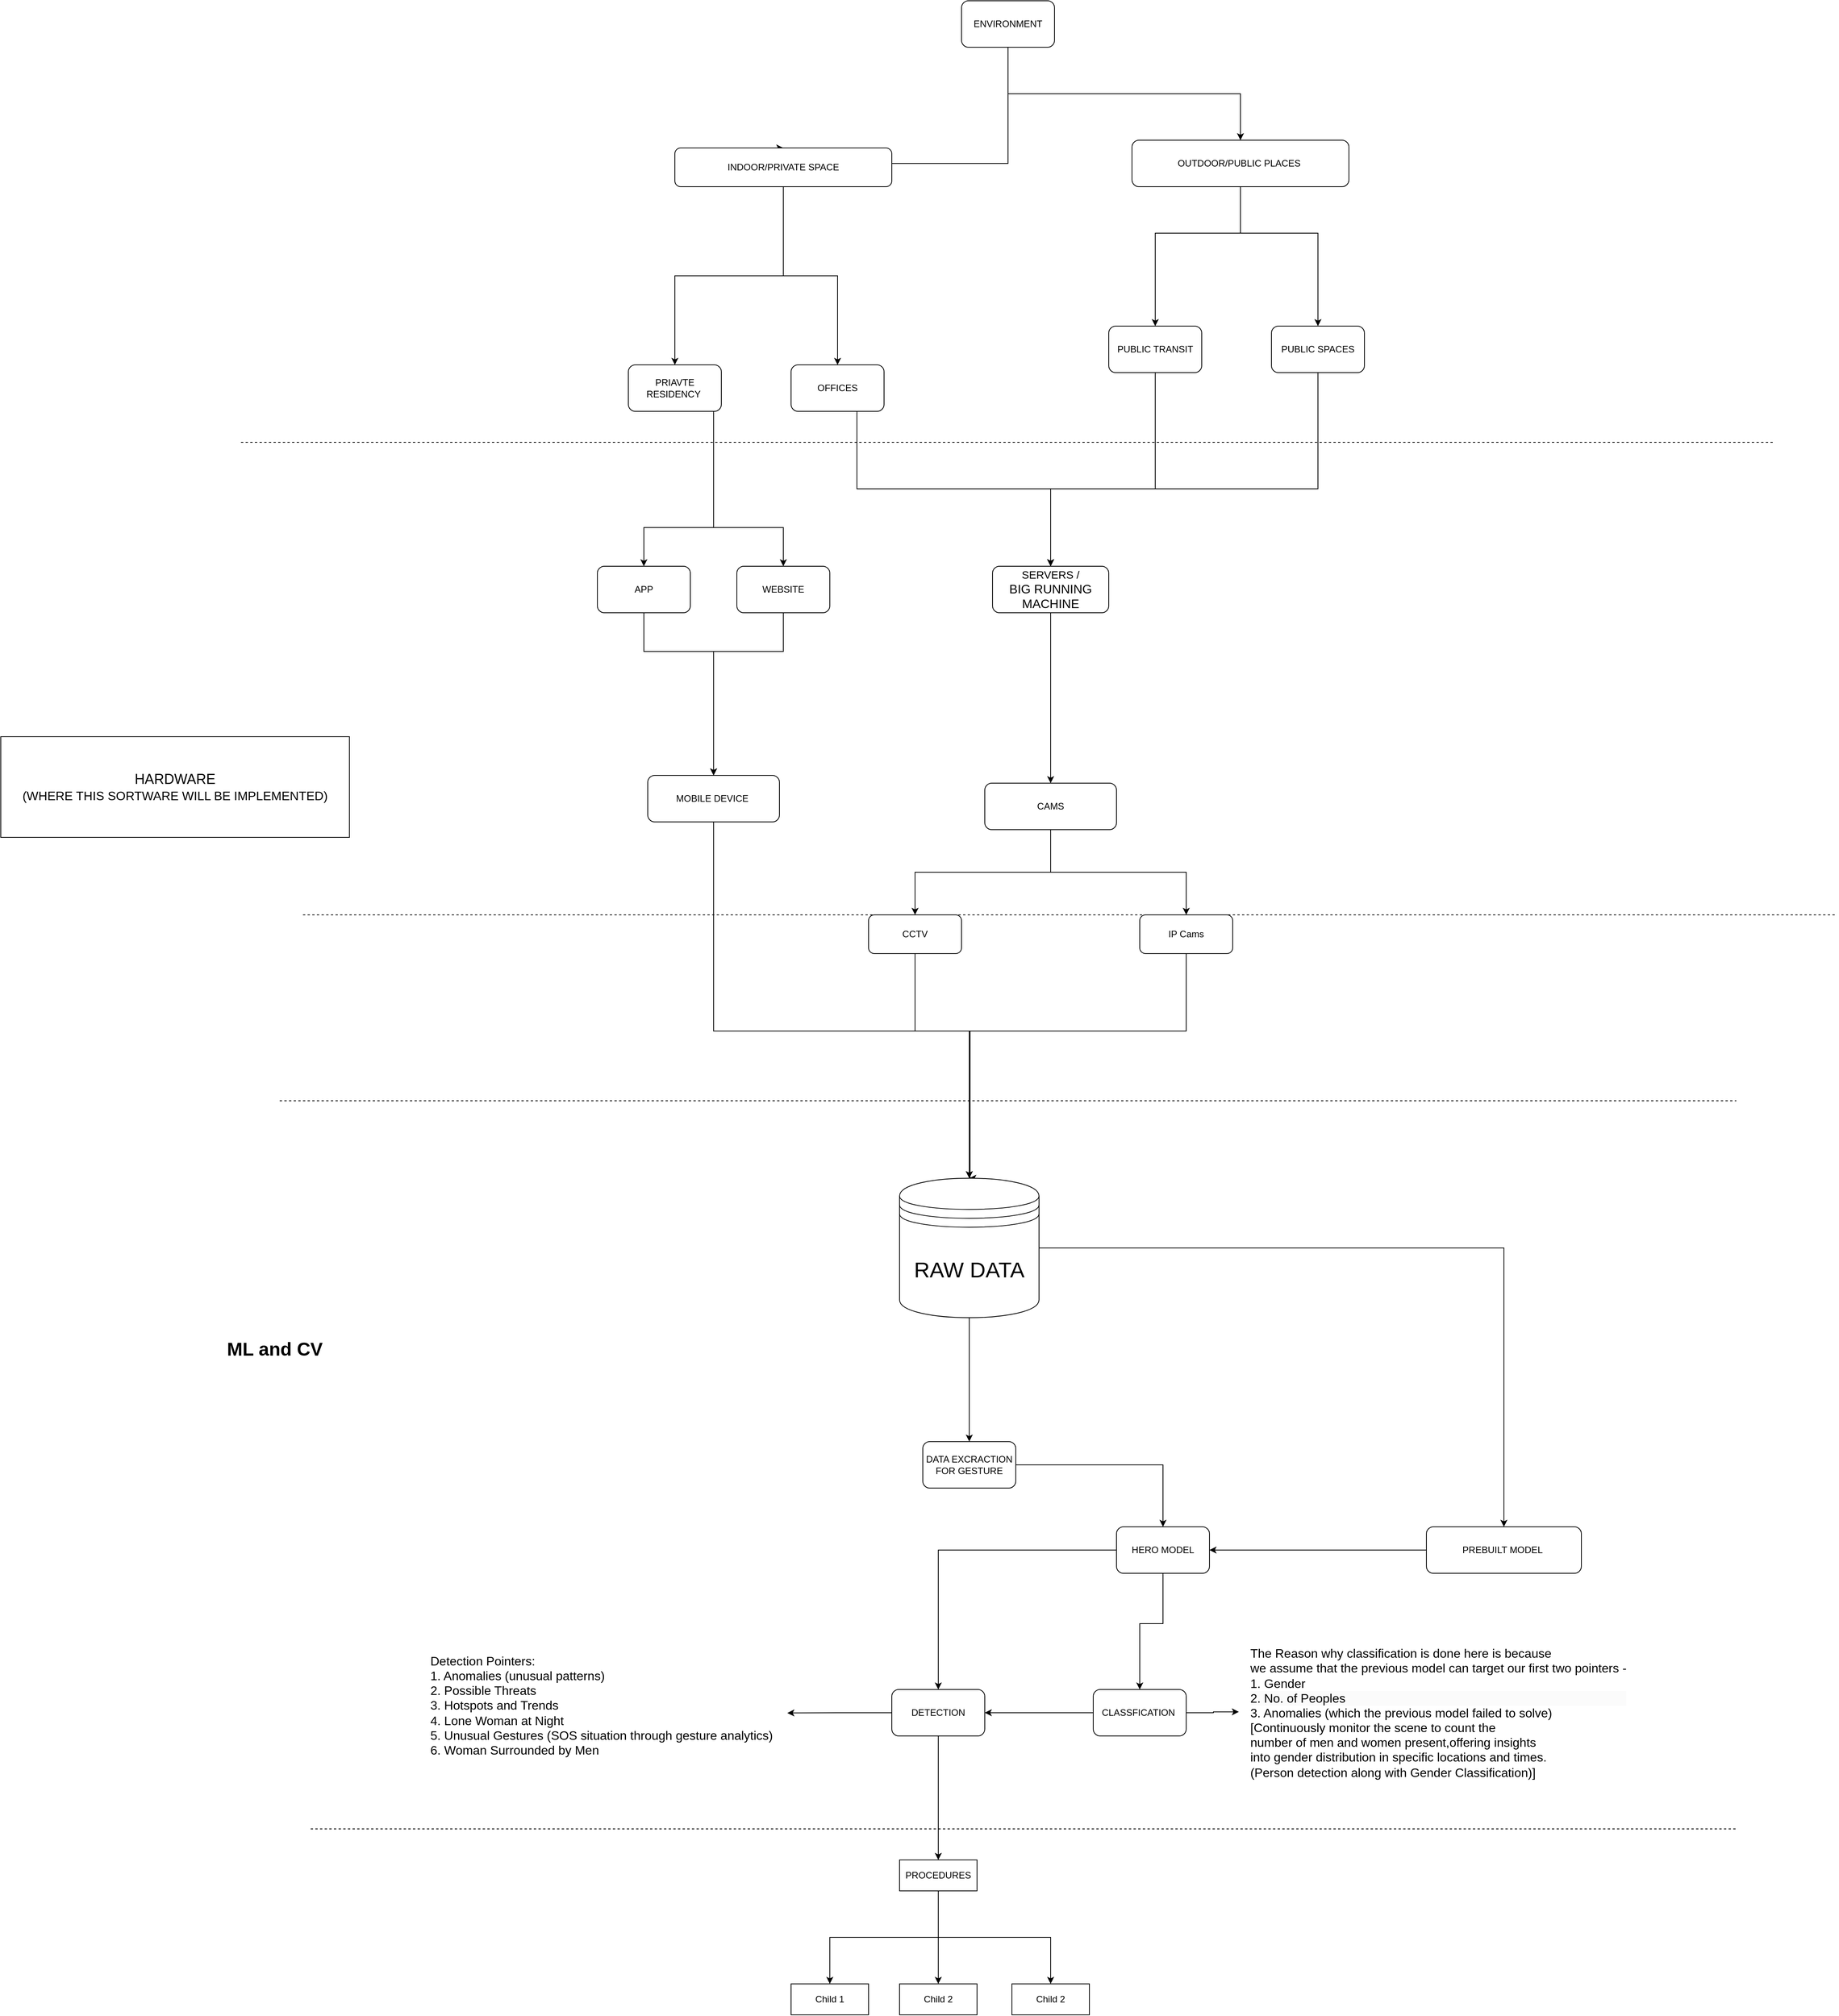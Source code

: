 <mxfile version="24.7.7">
  <diagram name="Page-1" id="oe9PQEnj7CZM9wompqn2">
    <mxGraphModel dx="4793" dy="-297" grid="1" gridSize="10" guides="1" tooltips="1" connect="1" arrows="1" fold="1" page="1" pageScale="1" pageWidth="850" pageHeight="1100" math="0" shadow="0">
      <root>
        <mxCell id="0" />
        <mxCell id="1" parent="0" />
        <mxCell id="Kr9c1GuOgurX0YWUTEC0-3" style="edgeStyle=orthogonalEdgeStyle;rounded=0;orthogonalLoop=1;jettySize=auto;html=1;entryX=0.5;entryY=0;entryDx=0;entryDy=0;" parent="1" source="Kr9c1GuOgurX0YWUTEC0-5" target="Kr9c1GuOgurX0YWUTEC0-6" edge="1">
          <mxGeometry relative="1" as="geometry">
            <mxPoint x="-1790" y="1380" as="targetPoint" />
            <Array as="points">
              <mxPoint x="-1790" y="1350" />
              <mxPoint x="-2140" y="1350" />
            </Array>
          </mxGeometry>
        </mxCell>
        <mxCell id="Kr9c1GuOgurX0YWUTEC0-4" style="edgeStyle=orthogonalEdgeStyle;rounded=0;orthogonalLoop=1;jettySize=auto;html=1;exitX=1;exitY=0.5;exitDx=0;exitDy=0;entryX=0.5;entryY=0;entryDx=0;entryDy=0;" parent="1" source="Kr9c1GuOgurX0YWUTEC0-5" target="Kr9c1GuOgurX0YWUTEC0-8" edge="1">
          <mxGeometry relative="1" as="geometry">
            <Array as="points">
              <mxPoint x="-1790" y="1170" />
              <mxPoint x="-1790" y="1260" />
              <mxPoint x="-1490" y="1260" />
            </Array>
          </mxGeometry>
        </mxCell>
        <mxCell id="Kr9c1GuOgurX0YWUTEC0-5" value="ENVIRONMENT" style="rounded=1;whiteSpace=wrap;html=1;" parent="1" vertex="1">
          <mxGeometry x="-1850" y="1140" width="120" height="60" as="geometry" />
        </mxCell>
        <mxCell id="8AJmyJcuYFiKS0aLFWDZ-4" style="edgeStyle=orthogonalEdgeStyle;rounded=0;orthogonalLoop=1;jettySize=auto;html=1;entryX=0.5;entryY=0;entryDx=0;entryDy=0;" parent="1" source="Kr9c1GuOgurX0YWUTEC0-6" target="8AJmyJcuYFiKS0aLFWDZ-1" edge="1">
          <mxGeometry relative="1" as="geometry" />
        </mxCell>
        <mxCell id="8AJmyJcuYFiKS0aLFWDZ-5" style="edgeStyle=orthogonalEdgeStyle;rounded=0;orthogonalLoop=1;jettySize=auto;html=1;entryX=0.5;entryY=0;entryDx=0;entryDy=0;" parent="1" source="Kr9c1GuOgurX0YWUTEC0-6" target="8AJmyJcuYFiKS0aLFWDZ-2" edge="1">
          <mxGeometry relative="1" as="geometry" />
        </mxCell>
        <mxCell id="Kr9c1GuOgurX0YWUTEC0-6" value="INDOOR/PRIVATE SPACE" style="rounded=1;whiteSpace=wrap;html=1;" parent="1" vertex="1">
          <mxGeometry x="-2220" y="1330" width="280" height="50" as="geometry" />
        </mxCell>
        <mxCell id="Kr9c1GuOgurX0YWUTEC0-7" style="edgeStyle=orthogonalEdgeStyle;rounded=0;orthogonalLoop=1;jettySize=auto;html=1;entryX=0.5;entryY=0;entryDx=0;entryDy=0;exitX=0.5;exitY=1;exitDx=0;exitDy=0;" parent="1" source="Kr9c1GuOgurX0YWUTEC0-8" target="Kr9c1GuOgurX0YWUTEC0-9" edge="1">
          <mxGeometry relative="1" as="geometry">
            <mxPoint x="-1490" y="1440" as="sourcePoint" />
            <Array as="points">
              <mxPoint x="-1490" y="1440" />
              <mxPoint x="-1600" y="1440" />
            </Array>
          </mxGeometry>
        </mxCell>
        <mxCell id="Kr9c1GuOgurX0YWUTEC0-13" style="edgeStyle=orthogonalEdgeStyle;rounded=0;orthogonalLoop=1;jettySize=auto;html=1;entryX=0.5;entryY=0;entryDx=0;entryDy=0;" parent="1" source="Kr9c1GuOgurX0YWUTEC0-8" target="Kr9c1GuOgurX0YWUTEC0-10" edge="1">
          <mxGeometry relative="1" as="geometry">
            <mxPoint x="-1350" y="1490" as="targetPoint" />
            <Array as="points">
              <mxPoint x="-1490" y="1440" />
              <mxPoint x="-1390" y="1440" />
            </Array>
          </mxGeometry>
        </mxCell>
        <mxCell id="Kr9c1GuOgurX0YWUTEC0-8" value="OUTDOOR/PUBLIC PLACES&amp;nbsp;" style="rounded=1;whiteSpace=wrap;html=1;" parent="1" vertex="1">
          <mxGeometry x="-1630" y="1320" width="280" height="60" as="geometry" />
        </mxCell>
        <mxCell id="8jhD6OK0LzmyK6qxWqyf-7" style="edgeStyle=orthogonalEdgeStyle;rounded=0;orthogonalLoop=1;jettySize=auto;html=1;exitX=0.5;exitY=1;exitDx=0;exitDy=0;entryX=0.5;entryY=0;entryDx=0;entryDy=0;" parent="1" source="Kr9c1GuOgurX0YWUTEC0-9" target="Kr9c1GuOgurX0YWUTEC0-23" edge="1">
          <mxGeometry relative="1" as="geometry">
            <Array as="points">
              <mxPoint x="-1600" y="1770" />
              <mxPoint x="-1735" y="1770" />
            </Array>
          </mxGeometry>
        </mxCell>
        <mxCell id="Kr9c1GuOgurX0YWUTEC0-9" value="PUBLIC TRANSIT" style="rounded=1;whiteSpace=wrap;html=1;" parent="1" vertex="1">
          <mxGeometry x="-1660" y="1560" width="120" height="60" as="geometry" />
        </mxCell>
        <mxCell id="8jhD6OK0LzmyK6qxWqyf-9" style="edgeStyle=orthogonalEdgeStyle;rounded=0;orthogonalLoop=1;jettySize=auto;html=1;exitX=0.5;exitY=1;exitDx=0;exitDy=0;entryX=0.5;entryY=0;entryDx=0;entryDy=0;" parent="1" source="Kr9c1GuOgurX0YWUTEC0-10" target="Kr9c1GuOgurX0YWUTEC0-23" edge="1">
          <mxGeometry relative="1" as="geometry">
            <Array as="points">
              <mxPoint x="-1390" y="1770" />
              <mxPoint x="-1735" y="1770" />
            </Array>
          </mxGeometry>
        </mxCell>
        <mxCell id="Kr9c1GuOgurX0YWUTEC0-10" value="PUBLIC SPACES" style="rounded=1;whiteSpace=wrap;html=1;" parent="1" vertex="1">
          <mxGeometry x="-1450" y="1560" width="120" height="60" as="geometry" />
        </mxCell>
        <mxCell id="8jhD6OK0LzmyK6qxWqyf-13" style="edgeStyle=orthogonalEdgeStyle;rounded=0;orthogonalLoop=1;jettySize=auto;html=1;exitX=0.5;exitY=1;exitDx=0;exitDy=0;entryX=0.5;entryY=0;entryDx=0;entryDy=0;" parent="1" source="Kr9c1GuOgurX0YWUTEC0-19" target="Kr9c1GuOgurX0YWUTEC0-31" edge="1">
          <mxGeometry relative="1" as="geometry">
            <Array as="points">
              <mxPoint x="-2260" y="1980" />
              <mxPoint x="-2170" y="1980" />
            </Array>
          </mxGeometry>
        </mxCell>
        <mxCell id="Kr9c1GuOgurX0YWUTEC0-19" value="APP" style="rounded=1;whiteSpace=wrap;html=1;" parent="1" vertex="1">
          <mxGeometry x="-2320" y="1870" width="120" height="60" as="geometry" />
        </mxCell>
        <mxCell id="8jhD6OK0LzmyK6qxWqyf-3" style="edgeStyle=orthogonalEdgeStyle;rounded=0;orthogonalLoop=1;jettySize=auto;html=1;exitX=0.5;exitY=0;exitDx=0;exitDy=0;entryX=0.5;entryY=0;entryDx=0;entryDy=0;" parent="1" target="Kr9c1GuOgurX0YWUTEC0-20" edge="1">
          <mxGeometry relative="1" as="geometry">
            <mxPoint x="-2170" y="1620" as="sourcePoint" />
            <Array as="points">
              <mxPoint x="-2170" y="1820" />
              <mxPoint x="-2080" y="1820" />
            </Array>
          </mxGeometry>
        </mxCell>
        <mxCell id="8jhD6OK0LzmyK6qxWqyf-14" style="edgeStyle=orthogonalEdgeStyle;rounded=0;orthogonalLoop=1;jettySize=auto;html=1;exitX=0.5;exitY=1;exitDx=0;exitDy=0;" parent="1" source="Kr9c1GuOgurX0YWUTEC0-20" edge="1">
          <mxGeometry relative="1" as="geometry">
            <mxPoint x="-2170" y="2140" as="targetPoint" />
            <Array as="points">
              <mxPoint x="-2080" y="1980" />
              <mxPoint x="-2170" y="1980" />
            </Array>
          </mxGeometry>
        </mxCell>
        <mxCell id="Kr9c1GuOgurX0YWUTEC0-20" value="WEBSITE" style="rounded=1;whiteSpace=wrap;html=1;" parent="1" vertex="1">
          <mxGeometry x="-2140" y="1870" width="120" height="60" as="geometry" />
        </mxCell>
        <mxCell id="8jhD6OK0LzmyK6qxWqyf-15" style="edgeStyle=orthogonalEdgeStyle;rounded=0;orthogonalLoop=1;jettySize=auto;html=1;exitX=0.5;exitY=1;exitDx=0;exitDy=0;entryX=0.5;entryY=0;entryDx=0;entryDy=0;" parent="1" source="Kr9c1GuOgurX0YWUTEC0-23" target="Kr9c1GuOgurX0YWUTEC0-32" edge="1">
          <mxGeometry relative="1" as="geometry" />
        </mxCell>
        <mxCell id="Kr9c1GuOgurX0YWUTEC0-23" value="&lt;font style=&quot;font-size: 14px;&quot;&gt;SERVERS /&lt;/font&gt;&lt;div&gt;&lt;font size=&quot;3&quot;&gt;BIG RUNNING MACHINE&lt;/font&gt;&lt;/div&gt;" style="rounded=1;whiteSpace=wrap;html=1;" parent="1" vertex="1">
          <mxGeometry x="-1810" y="1870" width="150" height="60" as="geometry" />
        </mxCell>
        <mxCell id="Kr9c1GuOgurX0YWUTEC0-29" value="&lt;font style=&quot;font-size: 18px;&quot;&gt;HARDWARE&lt;/font&gt;&lt;div&gt;&lt;font size=&quot;3&quot;&gt;(WHERE THIS SORTWARE WILL BE IMPLEMENTED)&lt;/font&gt;&lt;/div&gt;" style="rounded=0;whiteSpace=wrap;html=1;" parent="1" vertex="1">
          <mxGeometry x="-3090" y="2090" width="450" height="130" as="geometry" />
        </mxCell>
        <mxCell id="8jhD6OK0LzmyK6qxWqyf-18" style="edgeStyle=orthogonalEdgeStyle;rounded=0;orthogonalLoop=1;jettySize=auto;html=1;exitX=0.5;exitY=1;exitDx=0;exitDy=0;entryX=0.5;entryY=0;entryDx=0;entryDy=0;" parent="1" source="Kr9c1GuOgurX0YWUTEC0-31" target="IYhzoumVv45daOD4Cr5G-8" edge="1">
          <mxGeometry relative="1" as="geometry">
            <mxPoint x="-1840" y="2610" as="targetPoint" />
            <Array as="points">
              <mxPoint x="-2170" y="2470" />
              <mxPoint x="-1839" y="2470" />
              <mxPoint x="-1839" y="2660" />
            </Array>
          </mxGeometry>
        </mxCell>
        <UserObject label="MOBILE DEVICE&amp;nbsp;" link="https://app.diagrams.net/#G1hdEMNKidhnLnF1znjMsi5eu5nBBJR7dO#%7B%22pageId%22%3A%220%22%7D" linkTarget="_blank" id="Kr9c1GuOgurX0YWUTEC0-31">
          <mxCell style="rounded=1;whiteSpace=wrap;html=1;" parent="1" vertex="1">
            <mxGeometry x="-2255" y="2140" width="170" height="60" as="geometry" />
          </mxCell>
        </UserObject>
        <mxCell id="8jhD6OK0LzmyK6qxWqyf-11" style="edgeStyle=orthogonalEdgeStyle;rounded=0;orthogonalLoop=1;jettySize=auto;html=1;exitX=0.5;exitY=1;exitDx=0;exitDy=0;entryX=0.5;entryY=0;entryDx=0;entryDy=0;" parent="1" source="Kr9c1GuOgurX0YWUTEC0-32" target="Kr9c1GuOgurX0YWUTEC0-36" edge="1">
          <mxGeometry relative="1" as="geometry" />
        </mxCell>
        <mxCell id="8jhD6OK0LzmyK6qxWqyf-12" style="edgeStyle=orthogonalEdgeStyle;rounded=0;orthogonalLoop=1;jettySize=auto;html=1;exitX=0.5;exitY=1;exitDx=0;exitDy=0;entryX=0.5;entryY=0;entryDx=0;entryDy=0;" parent="1" source="Kr9c1GuOgurX0YWUTEC0-32" target="8jhD6OK0LzmyK6qxWqyf-10" edge="1">
          <mxGeometry relative="1" as="geometry" />
        </mxCell>
        <mxCell id="Kr9c1GuOgurX0YWUTEC0-32" value="CAMS" style="rounded=1;whiteSpace=wrap;html=1;" parent="1" vertex="1">
          <mxGeometry x="-1820" y="2150" width="170" height="60" as="geometry" />
        </mxCell>
        <mxCell id="8jhD6OK0LzmyK6qxWqyf-17" style="edgeStyle=orthogonalEdgeStyle;rounded=0;orthogonalLoop=1;jettySize=auto;html=1;exitX=0.5;exitY=1;exitDx=0;exitDy=0;entryX=0.5;entryY=0;entryDx=0;entryDy=0;" parent="1" source="Kr9c1GuOgurX0YWUTEC0-36" target="IYhzoumVv45daOD4Cr5G-8" edge="1">
          <mxGeometry relative="1" as="geometry">
            <Array as="points">
              <mxPoint x="-1910" y="2470" />
              <mxPoint x="-1840" y="2470" />
            </Array>
          </mxGeometry>
        </mxCell>
        <mxCell id="Kr9c1GuOgurX0YWUTEC0-36" value="CCTV" style="rounded=1;whiteSpace=wrap;html=1;" parent="1" vertex="1">
          <mxGeometry x="-1970" y="2320" width="120" height="50" as="geometry" />
        </mxCell>
        <mxCell id="Kr9c1GuOgurX0YWUTEC0-49" style="edgeStyle=orthogonalEdgeStyle;rounded=0;orthogonalLoop=1;jettySize=auto;html=1;" parent="1" source="Kr9c1GuOgurX0YWUTEC0-42" edge="1">
          <mxGeometry relative="1" as="geometry">
            <mxPoint x="-1620" y="3320" as="targetPoint" />
            <Array as="points">
              <mxPoint x="-1590" y="3235" />
              <mxPoint x="-1620" y="3235" />
            </Array>
          </mxGeometry>
        </mxCell>
        <mxCell id="IYhzoumVv45daOD4Cr5G-6" style="edgeStyle=orthogonalEdgeStyle;rounded=0;orthogonalLoop=1;jettySize=auto;html=1;" parent="1" source="Kr9c1GuOgurX0YWUTEC0-42" target="IYhzoumVv45daOD4Cr5G-4" edge="1">
          <mxGeometry relative="1" as="geometry" />
        </mxCell>
        <mxCell id="Kr9c1GuOgurX0YWUTEC0-42" value="HERO MODEL" style="rounded=1;whiteSpace=wrap;html=1;" parent="1" vertex="1">
          <mxGeometry x="-1650" y="3110" width="120" height="60" as="geometry" />
        </mxCell>
        <mxCell id="Kr9c1GuOgurX0YWUTEC0-48" style="edgeStyle=orthogonalEdgeStyle;rounded=0;orthogonalLoop=1;jettySize=auto;html=1;" parent="1" source="Kr9c1GuOgurX0YWUTEC0-47" target="Kr9c1GuOgurX0YWUTEC0-42" edge="1">
          <mxGeometry relative="1" as="geometry" />
        </mxCell>
        <mxCell id="Kr9c1GuOgurX0YWUTEC0-47" value="PREBUILT MODEL&amp;nbsp;" style="rounded=1;whiteSpace=wrap;html=1;" parent="1" vertex="1">
          <mxGeometry x="-1250" y="3110" width="200" height="60" as="geometry" />
        </mxCell>
        <mxCell id="Kr9c1GuOgurX0YWUTEC0-50" value="CLASSFICATION&amp;nbsp;" style="rounded=1;whiteSpace=wrap;html=1;" parent="1" vertex="1">
          <mxGeometry x="-1680" y="3320" width="120" height="60" as="geometry" />
        </mxCell>
        <mxCell id="Kr9c1GuOgurX0YWUTEC0-51" value="&lt;br&gt;&lt;div&gt;&lt;br&gt;&lt;/div&gt;" style="text;html=1;align=center;verticalAlign=middle;resizable=0;points=[];autosize=1;strokeColor=none;fillColor=none;" parent="1" vertex="1">
          <mxGeometry x="-1445" y="3330" width="20" height="40" as="geometry" />
        </mxCell>
        <mxCell id="Kr9c1GuOgurX0YWUTEC0-53" value="&lt;div style=&quot;text-align: left; font-size: 16px;&quot;&gt;&lt;span style=&quot;background-color: initial;&quot;&gt;The Reason why classification is done here is because&amp;nbsp;&lt;/span&gt;&lt;br&gt;&lt;/div&gt;&lt;div style=&quot;font-size: 16px;&quot;&gt;&lt;div style=&quot;text-align: left;&quot;&gt;&lt;font style=&quot;font-size: 16px;&quot;&gt;we assume that the previous model can target our first two pointers -&lt;/font&gt;&lt;/div&gt;&lt;font style=&quot;forced-color-adjust: none; color: rgb(0, 0, 0); font-family: Helvetica; font-style: normal; font-variant-ligatures: normal; font-variant-caps: normal; font-weight: 400; letter-spacing: normal; orphans: 2; text-indent: 0px; text-transform: none; widows: 2; word-spacing: 0px; -webkit-text-stroke-width: 0px; white-space: nowrap; background-color: rgb(251, 251, 251); text-decoration-thickness: initial; text-decoration-style: initial; text-decoration-color: initial; font-size: 16px;&quot;&gt;&lt;div style=&quot;text-align: left;&quot;&gt;1. Gender&amp;nbsp;&lt;/div&gt;&lt;/font&gt;&lt;div style=&quot;text-align: left; forced-color-adjust: none; color: rgb(0, 0, 0); font-family: Helvetica; font-style: normal; font-variant-ligatures: normal; font-variant-caps: normal; font-weight: 400; letter-spacing: normal; orphans: 2; text-indent: 0px; text-transform: none; widows: 2; word-spacing: 0px; -webkit-text-stroke-width: 0px; white-space: nowrap; background-color: rgb(251, 251, 251); text-decoration-thickness: initial; text-decoration-style: initial; text-decoration-color: initial;&quot;&gt;&lt;font style=&quot;forced-color-adjust: none; font-size: 16px;&quot;&gt;2. No. of Peoples&lt;/font&gt;&lt;/div&gt;&lt;div style=&quot;text-align: left;&quot;&gt;&lt;font style=&quot;font-size: 16px;&quot;&gt;3. Anomalies (which the previous model failed to solve)&lt;/font&gt;&lt;/div&gt;&lt;div style=&quot;text-align: left;&quot;&gt;&lt;font style=&quot;font-size: 16px;&quot;&gt;[Continuously monitor the scene to count the &lt;br&gt;number of men and women present,offering insights&lt;br&gt;into gender distribution in specific locations and times. &lt;br&gt;(Person detection along with Gender Classification)]&lt;/font&gt;&lt;/div&gt;&lt;/div&gt;" style="text;html=1;align=center;verticalAlign=middle;resizable=0;points=[];autosize=1;strokeColor=none;fillColor=none;" parent="1" vertex="1">
          <mxGeometry x="-1490" y="3255" width="510" height="190" as="geometry" />
        </mxCell>
        <mxCell id="Kr9c1GuOgurX0YWUTEC0-55" style="edgeStyle=orthogonalEdgeStyle;rounded=0;orthogonalLoop=1;jettySize=auto;html=1;exitX=1;exitY=0.5;exitDx=0;exitDy=0;entryX=-0.004;entryY=0.494;entryDx=0;entryDy=0;entryPerimeter=0;" parent="1" source="Kr9c1GuOgurX0YWUTEC0-50" target="Kr9c1GuOgurX0YWUTEC0-53" edge="1">
          <mxGeometry relative="1" as="geometry" />
        </mxCell>
        <mxCell id="Kr9c1GuOgurX0YWUTEC0-63" style="edgeStyle=orthogonalEdgeStyle;rounded=0;orthogonalLoop=1;jettySize=auto;html=1;entryX=0.5;entryY=0;entryDx=0;entryDy=0;" parent="1" source="Kr9c1GuOgurX0YWUTEC0-61" target="Kr9c1GuOgurX0YWUTEC0-42" edge="1">
          <mxGeometry relative="1" as="geometry" />
        </mxCell>
        <mxCell id="Kr9c1GuOgurX0YWUTEC0-61" value="DATA EXCRACTION FOR GESTURE" style="rounded=1;whiteSpace=wrap;html=1;" parent="1" vertex="1">
          <mxGeometry x="-1900" y="3000" width="120" height="60" as="geometry" />
        </mxCell>
        <mxCell id="IYhzoumVv45daOD4Cr5G-3" style="edgeStyle=orthogonalEdgeStyle;rounded=0;orthogonalLoop=1;jettySize=auto;html=1;exitX=0.5;exitY=1;exitDx=0;exitDy=0;" parent="1" source="Kr9c1GuOgurX0YWUTEC0-61" target="Kr9c1GuOgurX0YWUTEC0-61" edge="1">
          <mxGeometry relative="1" as="geometry" />
        </mxCell>
        <mxCell id="IYhzoumVv45daOD4Cr5G-5" style="edgeStyle=orthogonalEdgeStyle;rounded=0;orthogonalLoop=1;jettySize=auto;html=1;" parent="1" source="Kr9c1GuOgurX0YWUTEC0-50" target="IYhzoumVv45daOD4Cr5G-4" edge="1">
          <mxGeometry relative="1" as="geometry" />
        </mxCell>
        <mxCell id="IYhzoumVv45daOD4Cr5G-32" style="edgeStyle=orthogonalEdgeStyle;rounded=0;orthogonalLoop=1;jettySize=auto;html=1;entryX=0.5;entryY=0;entryDx=0;entryDy=0;" parent="1" source="IYhzoumVv45daOD4Cr5G-4" target="IYhzoumVv45daOD4Cr5G-26" edge="1">
          <mxGeometry relative="1" as="geometry" />
        </mxCell>
        <mxCell id="IYhzoumVv45daOD4Cr5G-4" value="DETECTION" style="rounded=1;whiteSpace=wrap;html=1;" parent="1" vertex="1">
          <mxGeometry x="-1940" y="3320" width="120" height="60" as="geometry" />
        </mxCell>
        <mxCell id="IYhzoumVv45daOD4Cr5G-7" value="&lt;h1 style=&quot;margin-top: 0px;&quot;&gt;ML and CV&lt;/h1&gt;" style="text;html=1;whiteSpace=wrap;overflow=hidden;rounded=0;" parent="1" vertex="1">
          <mxGeometry x="-2800" y="2860" width="180" height="120" as="geometry" />
        </mxCell>
        <mxCell id="IYhzoumVv45daOD4Cr5G-10" style="edgeStyle=orthogonalEdgeStyle;rounded=0;orthogonalLoop=1;jettySize=auto;html=1;entryX=0.5;entryY=0;entryDx=0;entryDy=0;" parent="1" source="IYhzoumVv45daOD4Cr5G-8" target="Kr9c1GuOgurX0YWUTEC0-47" edge="1">
          <mxGeometry relative="1" as="geometry" />
        </mxCell>
        <mxCell id="IYhzoumVv45daOD4Cr5G-12" style="edgeStyle=orthogonalEdgeStyle;rounded=0;orthogonalLoop=1;jettySize=auto;html=1;entryX=0.5;entryY=0;entryDx=0;entryDy=0;" parent="1" source="IYhzoumVv45daOD4Cr5G-8" target="Kr9c1GuOgurX0YWUTEC0-61" edge="1">
          <mxGeometry relative="1" as="geometry" />
        </mxCell>
        <mxCell id="IYhzoumVv45daOD4Cr5G-8" value="&lt;font style=&quot;font-size: 28px;&quot;&gt;RAW DATA&lt;/font&gt;" style="shape=datastore;whiteSpace=wrap;html=1;" parent="1" vertex="1">
          <mxGeometry x="-1930" y="2660" width="180" height="180" as="geometry" />
        </mxCell>
        <mxCell id="IYhzoumVv45daOD4Cr5G-14" value="" style="endArrow=none;dashed=1;html=1;rounded=0;" parent="1" edge="1">
          <mxGeometry width="50" height="50" relative="1" as="geometry">
            <mxPoint x="-2730" y="2560" as="sourcePoint" />
            <mxPoint x="-850" y="2560" as="targetPoint" />
          </mxGeometry>
        </mxCell>
        <mxCell id="8jhD6OK0LzmyK6qxWqyf-23" style="edgeStyle=orthogonalEdgeStyle;rounded=0;orthogonalLoop=1;jettySize=auto;html=1;exitX=0.5;exitY=1;exitDx=0;exitDy=0;" parent="1" source="IYhzoumVv45daOD4Cr5G-26" target="8jhD6OK0LzmyK6qxWqyf-22" edge="1">
          <mxGeometry relative="1" as="geometry">
            <Array as="points">
              <mxPoint x="-1880" y="3640" />
              <mxPoint x="-1735" y="3640" />
            </Array>
          </mxGeometry>
        </mxCell>
        <mxCell id="8jhD6OK0LzmyK6qxWqyf-24" style="edgeStyle=orthogonalEdgeStyle;rounded=0;orthogonalLoop=1;jettySize=auto;html=1;exitX=0.5;exitY=1;exitDx=0;exitDy=0;entryX=0.5;entryY=0;entryDx=0;entryDy=0;" parent="1" source="IYhzoumVv45daOD4Cr5G-26" target="IYhzoumVv45daOD4Cr5G-27" edge="1">
          <mxGeometry relative="1" as="geometry" />
        </mxCell>
        <mxCell id="8jhD6OK0LzmyK6qxWqyf-25" style="edgeStyle=orthogonalEdgeStyle;rounded=0;orthogonalLoop=1;jettySize=auto;html=1;exitX=0.5;exitY=1;exitDx=0;exitDy=0;entryX=0.5;entryY=0;entryDx=0;entryDy=0;" parent="1" source="IYhzoumVv45daOD4Cr5G-26" target="IYhzoumVv45daOD4Cr5G-29" edge="1">
          <mxGeometry relative="1" as="geometry" />
        </mxCell>
        <mxCell id="IYhzoumVv45daOD4Cr5G-26" value="PROCEDURES" style="whiteSpace=wrap;html=1;" parent="1" vertex="1">
          <mxGeometry x="-1930" y="3540" width="100" height="40" as="geometry" />
        </mxCell>
        <mxCell id="IYhzoumVv45daOD4Cr5G-27" value="Child 1" style="whiteSpace=wrap;html=1;" parent="1" vertex="1">
          <mxGeometry x="-2070" y="3700" width="100" height="40" as="geometry" />
        </mxCell>
        <mxCell id="IYhzoumVv45daOD4Cr5G-29" value="Child 2" style="whiteSpace=wrap;html=1;" parent="1" vertex="1">
          <mxGeometry x="-1930" y="3700" width="100" height="40" as="geometry" />
        </mxCell>
        <mxCell id="8jhD6OK0LzmyK6qxWqyf-2" value="" style="edgeStyle=orthogonalEdgeStyle;rounded=0;orthogonalLoop=1;jettySize=auto;html=1;entryX=0.5;entryY=0;entryDx=0;entryDy=0;" parent="1" source="8AJmyJcuYFiKS0aLFWDZ-1" target="Kr9c1GuOgurX0YWUTEC0-19" edge="1">
          <mxGeometry relative="1" as="geometry">
            <mxPoint x="-1990" y="2020" as="targetPoint" />
            <Array as="points">
              <mxPoint x="-2170" y="1820" />
              <mxPoint x="-2260" y="1820" />
            </Array>
          </mxGeometry>
        </mxCell>
        <mxCell id="8AJmyJcuYFiKS0aLFWDZ-1" value="PRIAVTE RESIDENCY&amp;nbsp;" style="rounded=1;whiteSpace=wrap;html=1;" parent="1" vertex="1">
          <mxGeometry x="-2280" y="1610" width="120" height="60" as="geometry" />
        </mxCell>
        <mxCell id="8jhD6OK0LzmyK6qxWqyf-4" style="edgeStyle=orthogonalEdgeStyle;rounded=0;orthogonalLoop=1;jettySize=auto;html=1;exitX=0.5;exitY=1;exitDx=0;exitDy=0;entryX=0.5;entryY=0;entryDx=0;entryDy=0;" parent="1" source="8AJmyJcuYFiKS0aLFWDZ-2" target="Kr9c1GuOgurX0YWUTEC0-23" edge="1">
          <mxGeometry relative="1" as="geometry">
            <Array as="points">
              <mxPoint x="-1985" y="1770" />
              <mxPoint x="-1735" y="1770" />
            </Array>
          </mxGeometry>
        </mxCell>
        <mxCell id="8AJmyJcuYFiKS0aLFWDZ-2" value="OFFICES" style="rounded=1;whiteSpace=wrap;html=1;" parent="1" vertex="1">
          <mxGeometry x="-2070" y="1610" width="120" height="60" as="geometry" />
        </mxCell>
        <mxCell id="06BAhlFctzTFG3D3-_AC-18" value="" style="endArrow=none;dashed=1;html=1;rounded=0;" parent="1" edge="1">
          <mxGeometry width="50" height="50" relative="1" as="geometry">
            <mxPoint x="-2700" y="2320" as="sourcePoint" />
            <mxPoint x="-720" y="2320" as="targetPoint" />
          </mxGeometry>
        </mxCell>
        <mxCell id="06BAhlFctzTFG3D3-_AC-19" value="" style="endArrow=none;dashed=1;html=1;rounded=0;" parent="1" edge="1">
          <mxGeometry width="50" height="50" relative="1" as="geometry">
            <mxPoint x="-2780" y="1710" as="sourcePoint" />
            <mxPoint x="-800" y="1710" as="targetPoint" />
          </mxGeometry>
        </mxCell>
        <mxCell id="8jhD6OK0LzmyK6qxWqyf-19" style="edgeStyle=orthogonalEdgeStyle;rounded=0;orthogonalLoop=1;jettySize=auto;html=1;exitX=0.5;exitY=1;exitDx=0;exitDy=0;entryX=0.5;entryY=0;entryDx=0;entryDy=0;" parent="1" source="8jhD6OK0LzmyK6qxWqyf-10" target="IYhzoumVv45daOD4Cr5G-8" edge="1">
          <mxGeometry relative="1" as="geometry">
            <Array as="points">
              <mxPoint x="-1560" y="2470" />
              <mxPoint x="-1840" y="2470" />
            </Array>
          </mxGeometry>
        </mxCell>
        <mxCell id="8jhD6OK0LzmyK6qxWqyf-10" value="IP Cams" style="rounded=1;whiteSpace=wrap;html=1;" parent="1" vertex="1">
          <mxGeometry x="-1620" y="2320" width="120" height="50" as="geometry" />
        </mxCell>
        <mxCell id="8jhD6OK0LzmyK6qxWqyf-21" value="" style="endArrow=none;dashed=1;html=1;rounded=0;" parent="1" edge="1">
          <mxGeometry width="50" height="50" relative="1" as="geometry">
            <mxPoint x="-2690" y="3500" as="sourcePoint" />
            <mxPoint x="-850" y="3500" as="targetPoint" />
          </mxGeometry>
        </mxCell>
        <mxCell id="8jhD6OK0LzmyK6qxWqyf-22" value="Child 2" style="whiteSpace=wrap;html=1;" parent="1" vertex="1">
          <mxGeometry x="-1785" y="3700" width="100" height="40" as="geometry" />
        </mxCell>
        <mxCell id="yNzdIJ_sDfWuy56uchWX-1" value="&lt;div style=&quot;text-align: left; font-size: 16px;&quot;&gt;Detection Pointers:&lt;/div&gt;&lt;div style=&quot;text-align: left; font-size: 16px;&quot;&gt;1. Anomalies (unusual patterns)&lt;/div&gt;&lt;div style=&quot;text-align: left; font-size: 16px;&quot;&gt;2. Possible Threats&lt;/div&gt;&lt;div style=&quot;text-align: left; font-size: 16px;&quot;&gt;3. Hotspots and Trends&lt;/div&gt;&lt;div style=&quot;text-align: left; font-size: 16px;&quot;&gt;4. Lone Woman at Night&lt;/div&gt;&lt;div style=&quot;text-align: left; font-size: 16px;&quot;&gt;5. Unusual Gestures (SOS situation through gesture analytics)&lt;/div&gt;&lt;div style=&quot;text-align: left; font-size: 16px;&quot;&gt;6. Woman Surrounded by Men&lt;/div&gt;&lt;div style=&quot;text-align: left; font-size: 16px;&quot;&gt;&lt;br&gt;&lt;/div&gt;" style="text;html=1;align=center;verticalAlign=middle;resizable=0;points=[];autosize=1;strokeColor=none;fillColor=none;" parent="1" vertex="1">
          <mxGeometry x="-2550" y="3265" width="470" height="170" as="geometry" />
        </mxCell>
        <mxCell id="yNzdIJ_sDfWuy56uchWX-3" style="edgeStyle=orthogonalEdgeStyle;rounded=0;orthogonalLoop=1;jettySize=auto;html=1;exitX=0;exitY=0.5;exitDx=0;exitDy=0;entryX=1.011;entryY=0.502;entryDx=0;entryDy=0;entryPerimeter=0;" parent="1" source="IYhzoumVv45daOD4Cr5G-4" target="yNzdIJ_sDfWuy56uchWX-1" edge="1">
          <mxGeometry relative="1" as="geometry" />
        </mxCell>
      </root>
    </mxGraphModel>
  </diagram>
</mxfile>
